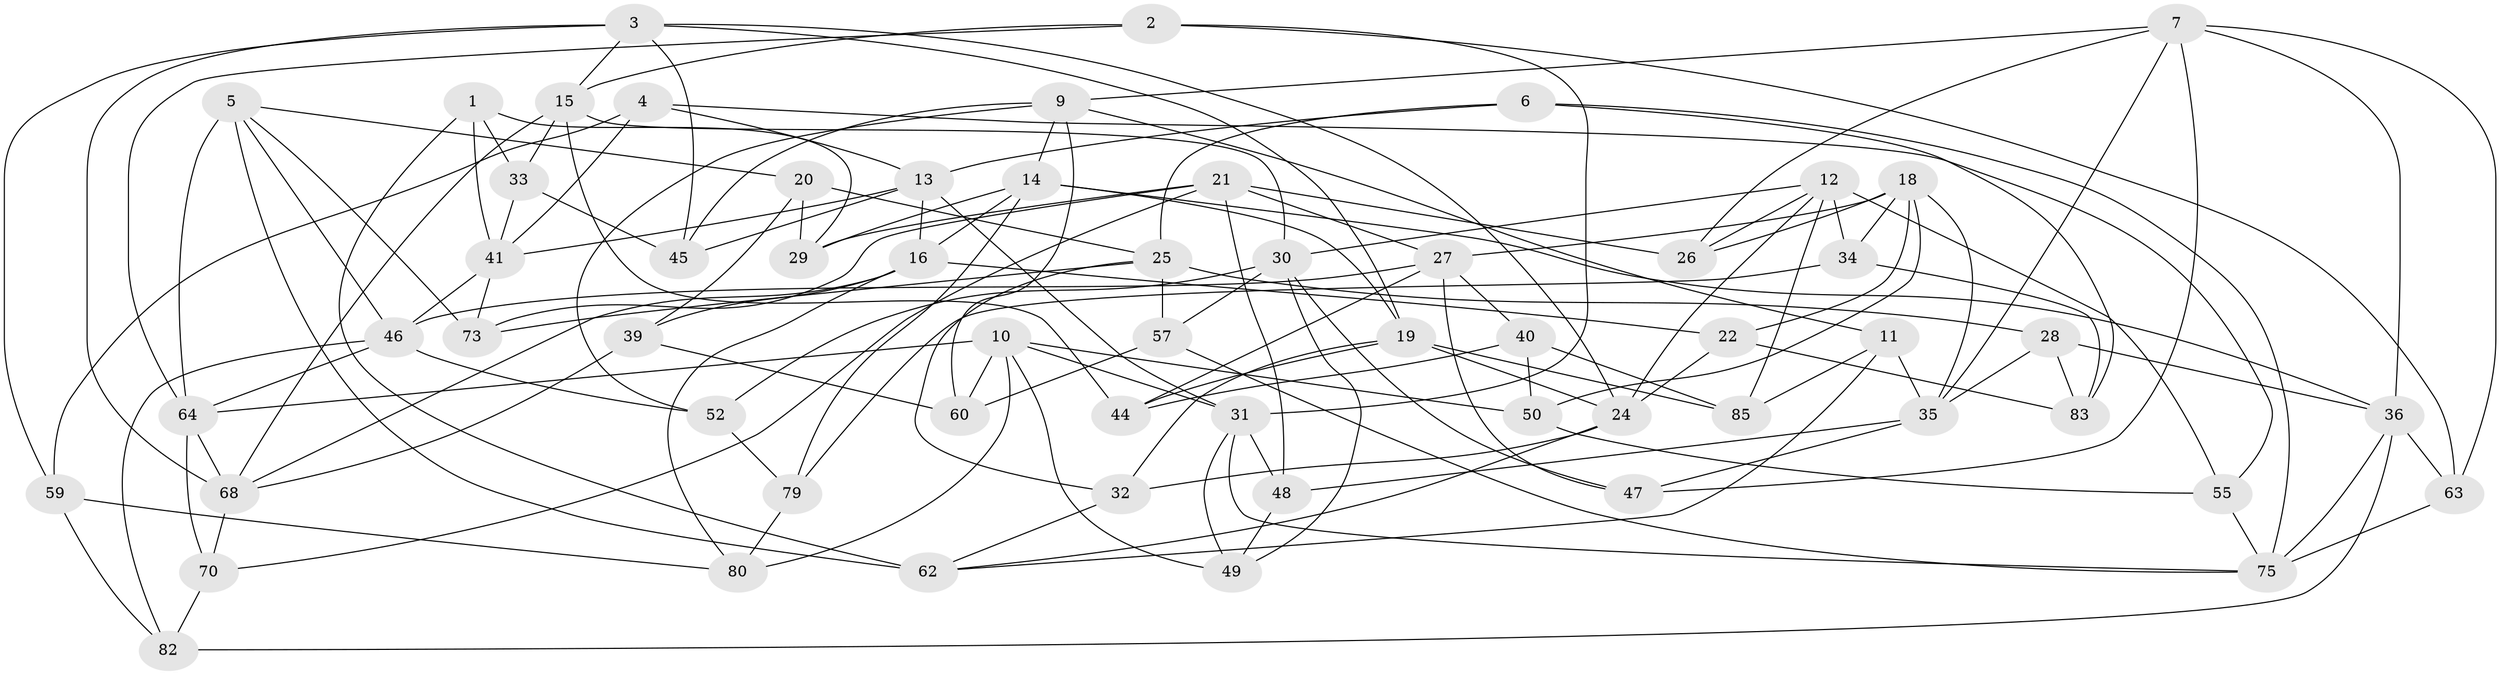 // Generated by graph-tools (version 1.1) at 2025/24/03/03/25 07:24:30]
// undirected, 60 vertices, 145 edges
graph export_dot {
graph [start="1"]
  node [color=gray90,style=filled];
  1;
  2;
  3 [super="+38"];
  4;
  5 [super="+42"];
  6;
  7 [super="+8"];
  9 [super="+65"];
  10 [super="+67"];
  11;
  12 [super="+43"];
  13 [super="+23"];
  14 [super="+54"];
  15 [super="+84"];
  16 [super="+17"];
  18 [super="+37"];
  19 [super="+53"];
  20;
  21 [super="+76"];
  22;
  24 [super="+78"];
  25 [super="+72"];
  26;
  27 [super="+51"];
  28;
  29;
  30 [super="+81"];
  31 [super="+61"];
  32;
  33;
  34;
  35 [super="+58"];
  36 [super="+56"];
  39;
  40;
  41 [super="+66"];
  44;
  45;
  46 [super="+74"];
  47;
  48;
  49;
  50;
  52;
  55;
  57;
  59;
  60;
  62 [super="+71"];
  63;
  64 [super="+86"];
  68 [super="+69"];
  70;
  73;
  75 [super="+77"];
  79;
  80;
  82;
  83;
  85;
  1 -- 29;
  1 -- 33;
  1 -- 41;
  1 -- 62;
  2 -- 15;
  2 -- 64;
  2 -- 63;
  2 -- 31;
  3 -- 45;
  3 -- 15;
  3 -- 68;
  3 -- 24;
  3 -- 19;
  3 -- 59;
  4 -- 59;
  4 -- 55;
  4 -- 41;
  4 -- 13;
  5 -- 62 [weight=2];
  5 -- 46;
  5 -- 64;
  5 -- 73;
  5 -- 20;
  6 -- 83;
  6 -- 13;
  6 -- 25;
  6 -- 75;
  7 -- 63;
  7 -- 9;
  7 -- 35;
  7 -- 26;
  7 -- 36;
  7 -- 47;
  9 -- 45;
  9 -- 52;
  9 -- 60;
  9 -- 11;
  9 -- 14;
  10 -- 49;
  10 -- 60;
  10 -- 80;
  10 -- 64;
  10 -- 50;
  10 -- 31;
  11 -- 62;
  11 -- 85;
  11 -- 35;
  12 -- 55;
  12 -- 26;
  12 -- 34;
  12 -- 24;
  12 -- 85;
  12 -- 30;
  13 -- 45;
  13 -- 41;
  13 -- 31;
  13 -- 16;
  14 -- 29;
  14 -- 16;
  14 -- 79;
  14 -- 36;
  14 -- 19;
  15 -- 33;
  15 -- 68;
  15 -- 30;
  15 -- 44;
  16 -- 80;
  16 -- 22;
  16 -- 68;
  16 -- 39;
  18 -- 35;
  18 -- 26;
  18 -- 27;
  18 -- 34;
  18 -- 50;
  18 -- 22;
  19 -- 85;
  19 -- 24;
  19 -- 32;
  19 -- 44;
  20 -- 29;
  20 -- 25;
  20 -- 39;
  21 -- 26;
  21 -- 70;
  21 -- 48;
  21 -- 73;
  21 -- 29;
  21 -- 27;
  22 -- 83;
  22 -- 24;
  24 -- 62;
  24 -- 32;
  25 -- 32;
  25 -- 57;
  25 -- 73;
  25 -- 28;
  27 -- 47;
  27 -- 40;
  27 -- 46;
  27 -- 44;
  28 -- 83;
  28 -- 36;
  28 -- 35;
  30 -- 47;
  30 -- 49;
  30 -- 57;
  30 -- 52;
  31 -- 48;
  31 -- 75;
  31 -- 49;
  32 -- 62;
  33 -- 45;
  33 -- 41;
  34 -- 79;
  34 -- 83;
  35 -- 47;
  35 -- 48;
  36 -- 82;
  36 -- 63;
  36 -- 75;
  39 -- 60;
  39 -- 68;
  40 -- 44;
  40 -- 50;
  40 -- 85;
  41 -- 73;
  41 -- 46;
  46 -- 64;
  46 -- 82;
  46 -- 52;
  48 -- 49;
  50 -- 55;
  52 -- 79;
  55 -- 75;
  57 -- 60;
  57 -- 75;
  59 -- 80;
  59 -- 82;
  63 -- 75;
  64 -- 70;
  64 -- 68;
  68 -- 70;
  70 -- 82;
  79 -- 80;
}
